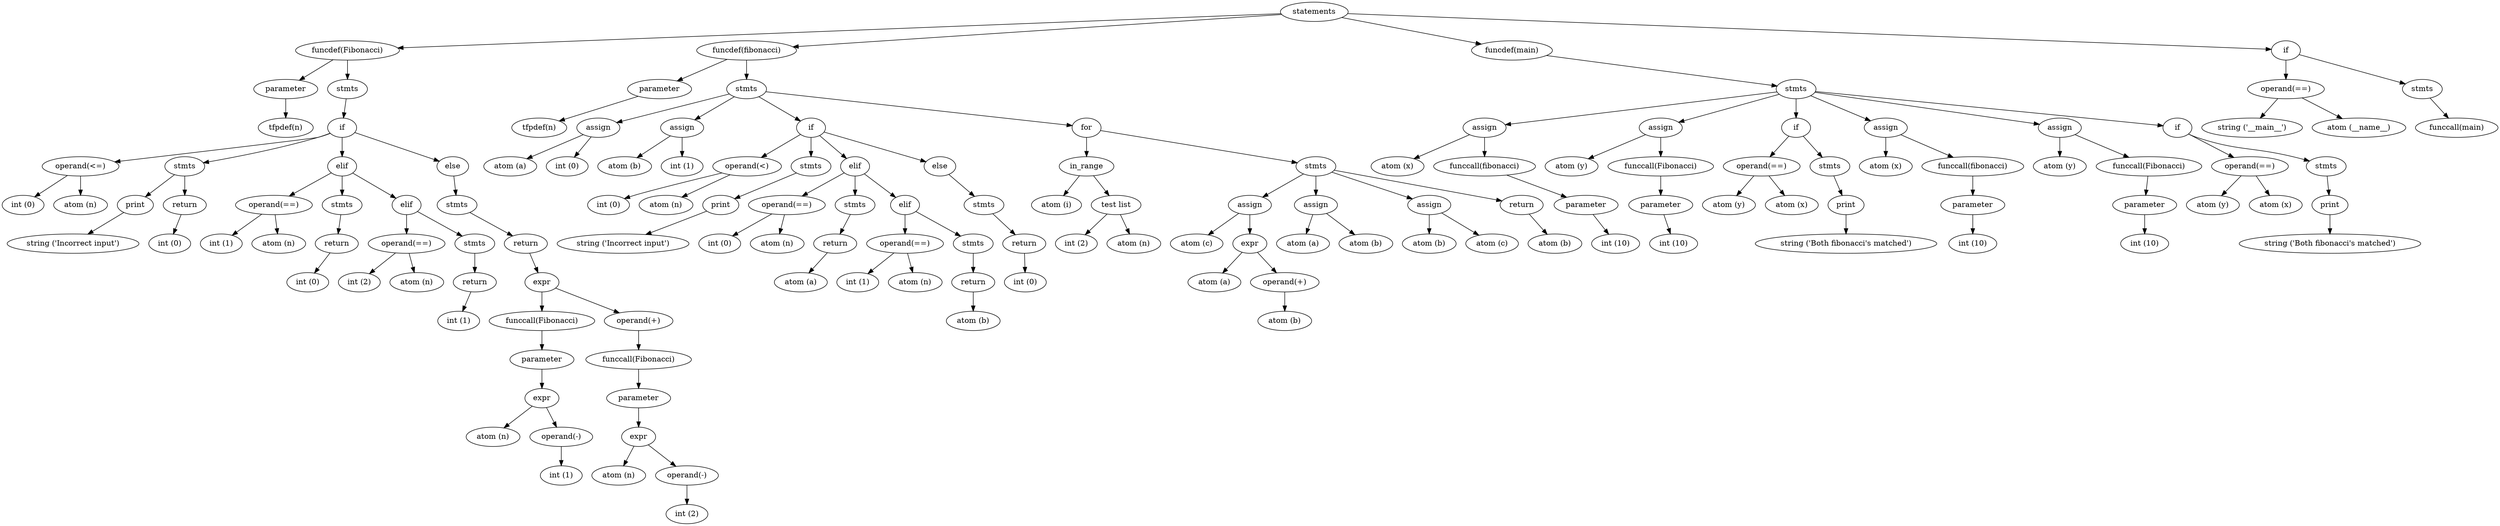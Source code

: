 digraph G {
	statements44 [label = "statements"]
	statements44 -> funcdef43;
	funcdef43 [label = "funcdef(Fibonacci)"]
	funcdef43 -> parameter1;
	parameter1 [label = "parameter"]
	parameter1 -> tfpdef0;
	tfpdef0 [label = "tfpdef(n)"]
	funcdef43 -> stmts42;
	stmts42 [label = "stmts"]
	stmts42 -> if40;
	if40 [label = "if"]
	if40 -> operand3;
	operand3 [label = "operand(<=)"]
	operand3 -> int4;
	int4 [label = "int (0)"]
	operand3 -> NAME2;
	NAME2 [label = "atom (n)"]
	if40 -> stmts7;
	stmts7 [label = "stmts"]
	stmts7 -> print6;
	print6 [label = "print"]
	print6 -> string5;
	string5 [label = "string ('Incorrect input')"]
	stmts7 -> return9;
	return9 [label = "return"]
	return9 -> int8;
	int8 [label = "int (0)"]
	if40 -> elif23;
	elif23 [label = "elif"]
	elif23 -> operand11;
	operand11 [label = "operand(==)"]
	operand11 -> int12;
	int12 [label = "int (1)"]
	operand11 -> NAME10;
	NAME10 [label = "atom (n)"]
	elif23 -> stmts15;
	stmts15 [label = "stmts"]
	stmts15 -> return14;
	return14 [label = "return"]
	return14 -> int13;
	int13 [label = "int (0)"]
	elif23 -> elif22;
	elif22 [label = "elif"]
	elif22 -> operand17;
	operand17 [label = "operand(==)"]
	operand17 -> int18;
	int18 [label = "int (2)"]
	operand17 -> NAME16;
	NAME16 [label = "atom (n)"]
	elif22 -> stmts21;
	stmts21 [label = "stmts"]
	stmts21 -> return20;
	return20 [label = "return"]
	return20 -> int19;
	int19 [label = "int (1)"]
	if40 -> else41;
	else41 [label = "else"]
	else41 -> stmts39;
	stmts39 [label = "stmts"]
	stmts39 -> return38;
	return38 [label = "return"]
	return38 -> arithm_expr37;
	arithm_expr37 [label = "expr"]
	arithm_expr37 -> funccall29;
	funccall29 [label = "funccall(Fibonacci)"]
	funccall29 -> parameter28;
	parameter28 [label = "parameter"]
	parameter28 -> arithm_expr27;
	arithm_expr27 [label = "expr"]
	arithm_expr27 -> NAME24;
	NAME24 [label = "atom (n)"]
	arithm_expr27 -> operand25;
	operand25 [label = "operand(-)"]
	operand25 -> int26;
	int26 [label = "int (1)"]
	arithm_expr37 -> operand30;
	operand30 [label = "operand(+)"]
	operand30 -> funccall36;
	funccall36 [label = "funccall(Fibonacci)"]
	funccall36 -> parameter35;
	parameter35 [label = "parameter"]
	parameter35 -> arithm_expr34;
	arithm_expr34 [label = "expr"]
	arithm_expr34 -> NAME31;
	NAME31 [label = "atom (n)"]
	arithm_expr34 -> operand32;
	operand32 [label = "operand(-)"]
	operand32 -> int33;
	int33 [label = "int (2)"]
	statements44 -> funcdef100;
	funcdef100 [label = "funcdef(fibonacci)"]
	funcdef100 -> parameter46;
	parameter46 [label = "parameter"]
	parameter46 -> tfpdef45;
	tfpdef45 [label = "tfpdef(n)"]
	funcdef100 -> stmts50;
	stmts50 [label = "stmts"]
	stmts50 -> assign49;
	assign49 [label = "assign"]
	assign49 -> NAME47;
	NAME47 [label = "atom (a)"]
	assign49 -> int48;
	int48 [label = "int (0)"]
	stmts50 -> assign53;
	assign53 [label = "assign"]
	assign53 -> NAME51;
	NAME51 [label = "atom (b)"]
	assign53 -> int52;
	int52 [label = "int (1)"]
	stmts50 -> if77;
	if77 [label = "if"]
	if77 -> operand55;
	operand55 [label = "operand(<)"]
	operand55 -> int56;
	int56 [label = "int (0)"]
	operand55 -> NAME54;
	NAME54 [label = "atom (n)"]
	if77 -> stmts59;
	stmts59 [label = "stmts"]
	stmts59 -> print58;
	print58 [label = "print"]
	print58 -> string57;
	string57 [label = "string ('Incorrect input')"]
	if77 -> elif73;
	elif73 [label = "elif"]
	elif73 -> operand61;
	operand61 [label = "operand(==)"]
	operand61 -> int62;
	int62 [label = "int (0)"]
	operand61 -> NAME60;
	NAME60 [label = "atom (n)"]
	elif73 -> stmts65;
	stmts65 [label = "stmts"]
	stmts65 -> return64;
	return64 [label = "return"]
	return64 -> NAME63;
	NAME63 [label = "atom (a)"]
	elif73 -> elif72;
	elif72 [label = "elif"]
	elif72 -> operand67;
	operand67 [label = "operand(==)"]
	operand67 -> int68;
	int68 [label = "int (1)"]
	operand67 -> NAME66;
	NAME66 [label = "atom (n)"]
	elif72 -> stmts71;
	stmts71 [label = "stmts"]
	stmts71 -> return70;
	return70 [label = "return"]
	return70 -> NAME69;
	NAME69 [label = "atom (b)"]
	if77 -> else78;
	else78 [label = "else"]
	else78 -> stmts76;
	stmts76 [label = "stmts"]
	stmts76 -> return75;
	return75 [label = "return"]
	return75 -> int74;
	int74 [label = "int (0)"]
	stmts50 -> for98;
	for98 [label = "for"]
	for98 -> in_range99;
	in_range99 [label = "in_range"]
	in_range99 -> NAME79;
	NAME79 [label = "atom (i)"]
	in_range99 -> testlist82;
	testlist82 [label = "test list"]
	testlist82 -> int80;
	int80 [label = "int (2)"]
	testlist82 -> NAME81;
	NAME81 [label = "atom (n)"]
	for98 -> stmts89;
	stmts89 [label = "stmts"]
	stmts89 -> assign88;
	assign88 [label = "assign"]
	assign88 -> NAME83;
	NAME83 [label = "atom (c)"]
	assign88 -> arithm_expr87;
	arithm_expr87 [label = "expr"]
	arithm_expr87 -> NAME84;
	NAME84 [label = "atom (a)"]
	arithm_expr87 -> operand85;
	operand85 [label = "operand(+)"]
	operand85 -> NAME86;
	NAME86 [label = "atom (b)"]
	stmts89 -> assign92;
	assign92 [label = "assign"]
	assign92 -> NAME90;
	NAME90 [label = "atom (a)"]
	assign92 -> NAME91;
	NAME91 [label = "atom (b)"]
	stmts89 -> assign95;
	assign95 [label = "assign"]
	assign95 -> NAME93;
	NAME93 [label = "atom (b)"]
	assign95 -> NAME94;
	NAME94 [label = "atom (c)"]
	stmts89 -> return97;
	return97 [label = "return"]
	return97 -> NAME96;
	NAME96 [label = "atom (b)"]
	statements44 -> funcdef136;
	funcdef136 [label = "funcdef(main)"]
	funcdef136 -> stmts106;
	stmts106 [label = "stmts"]
	stmts106 -> assign105;
	assign105 [label = "assign"]
	assign105 -> NAME101;
	NAME101 [label = "atom (x)"]
	assign105 -> funccall104;
	funccall104 [label = "funccall(fibonacci)"]
	funccall104 -> parameter103;
	parameter103 [label = "parameter"]
	parameter103 -> int102;
	int102 [label = "int (10)"]
	stmts106 -> assign111;
	assign111 [label = "assign"]
	assign111 -> NAME107;
	NAME107 [label = "atom (y)"]
	assign111 -> funccall110;
	funccall110 [label = "funccall(Fibonacci)"]
	funccall110 -> parameter109;
	parameter109 [label = "parameter"]
	parameter109 -> int108;
	int108 [label = "int (10)"]
	stmts106 -> if118;
	if118 [label = "if"]
	if118 -> operand113;
	operand113 [label = "operand(==)"]
	operand113 -> NAME114;
	NAME114 [label = "atom (y)"]
	operand113 -> NAME112;
	NAME112 [label = "atom (x)"]
	if118 -> stmts117;
	stmts117 [label = "stmts"]
	stmts117 -> print116;
	print116 [label = "print"]
	print116 -> string115;
	string115 [label = "string ('Both fibonacci's matched')"]
	stmts106 -> assign123;
	assign123 [label = "assign"]
	assign123 -> NAME119;
	NAME119 [label = "atom (x)"]
	assign123 -> funccall122;
	funccall122 [label = "funccall(fibonacci)"]
	funccall122 -> parameter121;
	parameter121 [label = "parameter"]
	parameter121 -> int120;
	int120 [label = "int (10)"]
	stmts106 -> assign128;
	assign128 [label = "assign"]
	assign128 -> NAME124;
	NAME124 [label = "atom (y)"]
	assign128 -> funccall127;
	funccall127 [label = "funccall(Fibonacci)"]
	funccall127 -> parameter126;
	parameter126 [label = "parameter"]
	parameter126 -> int125;
	int125 [label = "int (10)"]
	stmts106 -> if135;
	if135 [label = "if"]
	if135 -> operand130;
	operand130 [label = "operand(==)"]
	operand130 -> NAME131;
	NAME131 [label = "atom (y)"]
	operand130 -> NAME129;
	NAME129 [label = "atom (x)"]
	if135 -> stmts134;
	stmts134 [label = "stmts"]
	stmts134 -> print133;
	print133 [label = "print"]
	print133 -> string132;
	string132 [label = "string ('Both fibonacci's matched')"]
	statements44 -> if142;
	if142 [label = "if"]
	if142 -> operand138;
	operand138 [label = "operand(==)"]
	operand138 -> string139;
	string139 [label = "string ('__main__')"]
	operand138 -> NAME137;
	NAME137 [label = "atom (__name__)"]
	if142 -> stmts141;
	stmts141 [label = "stmts"]
	stmts141 -> funccall140;
	funccall140 [label = "funccall(main)"]
}
